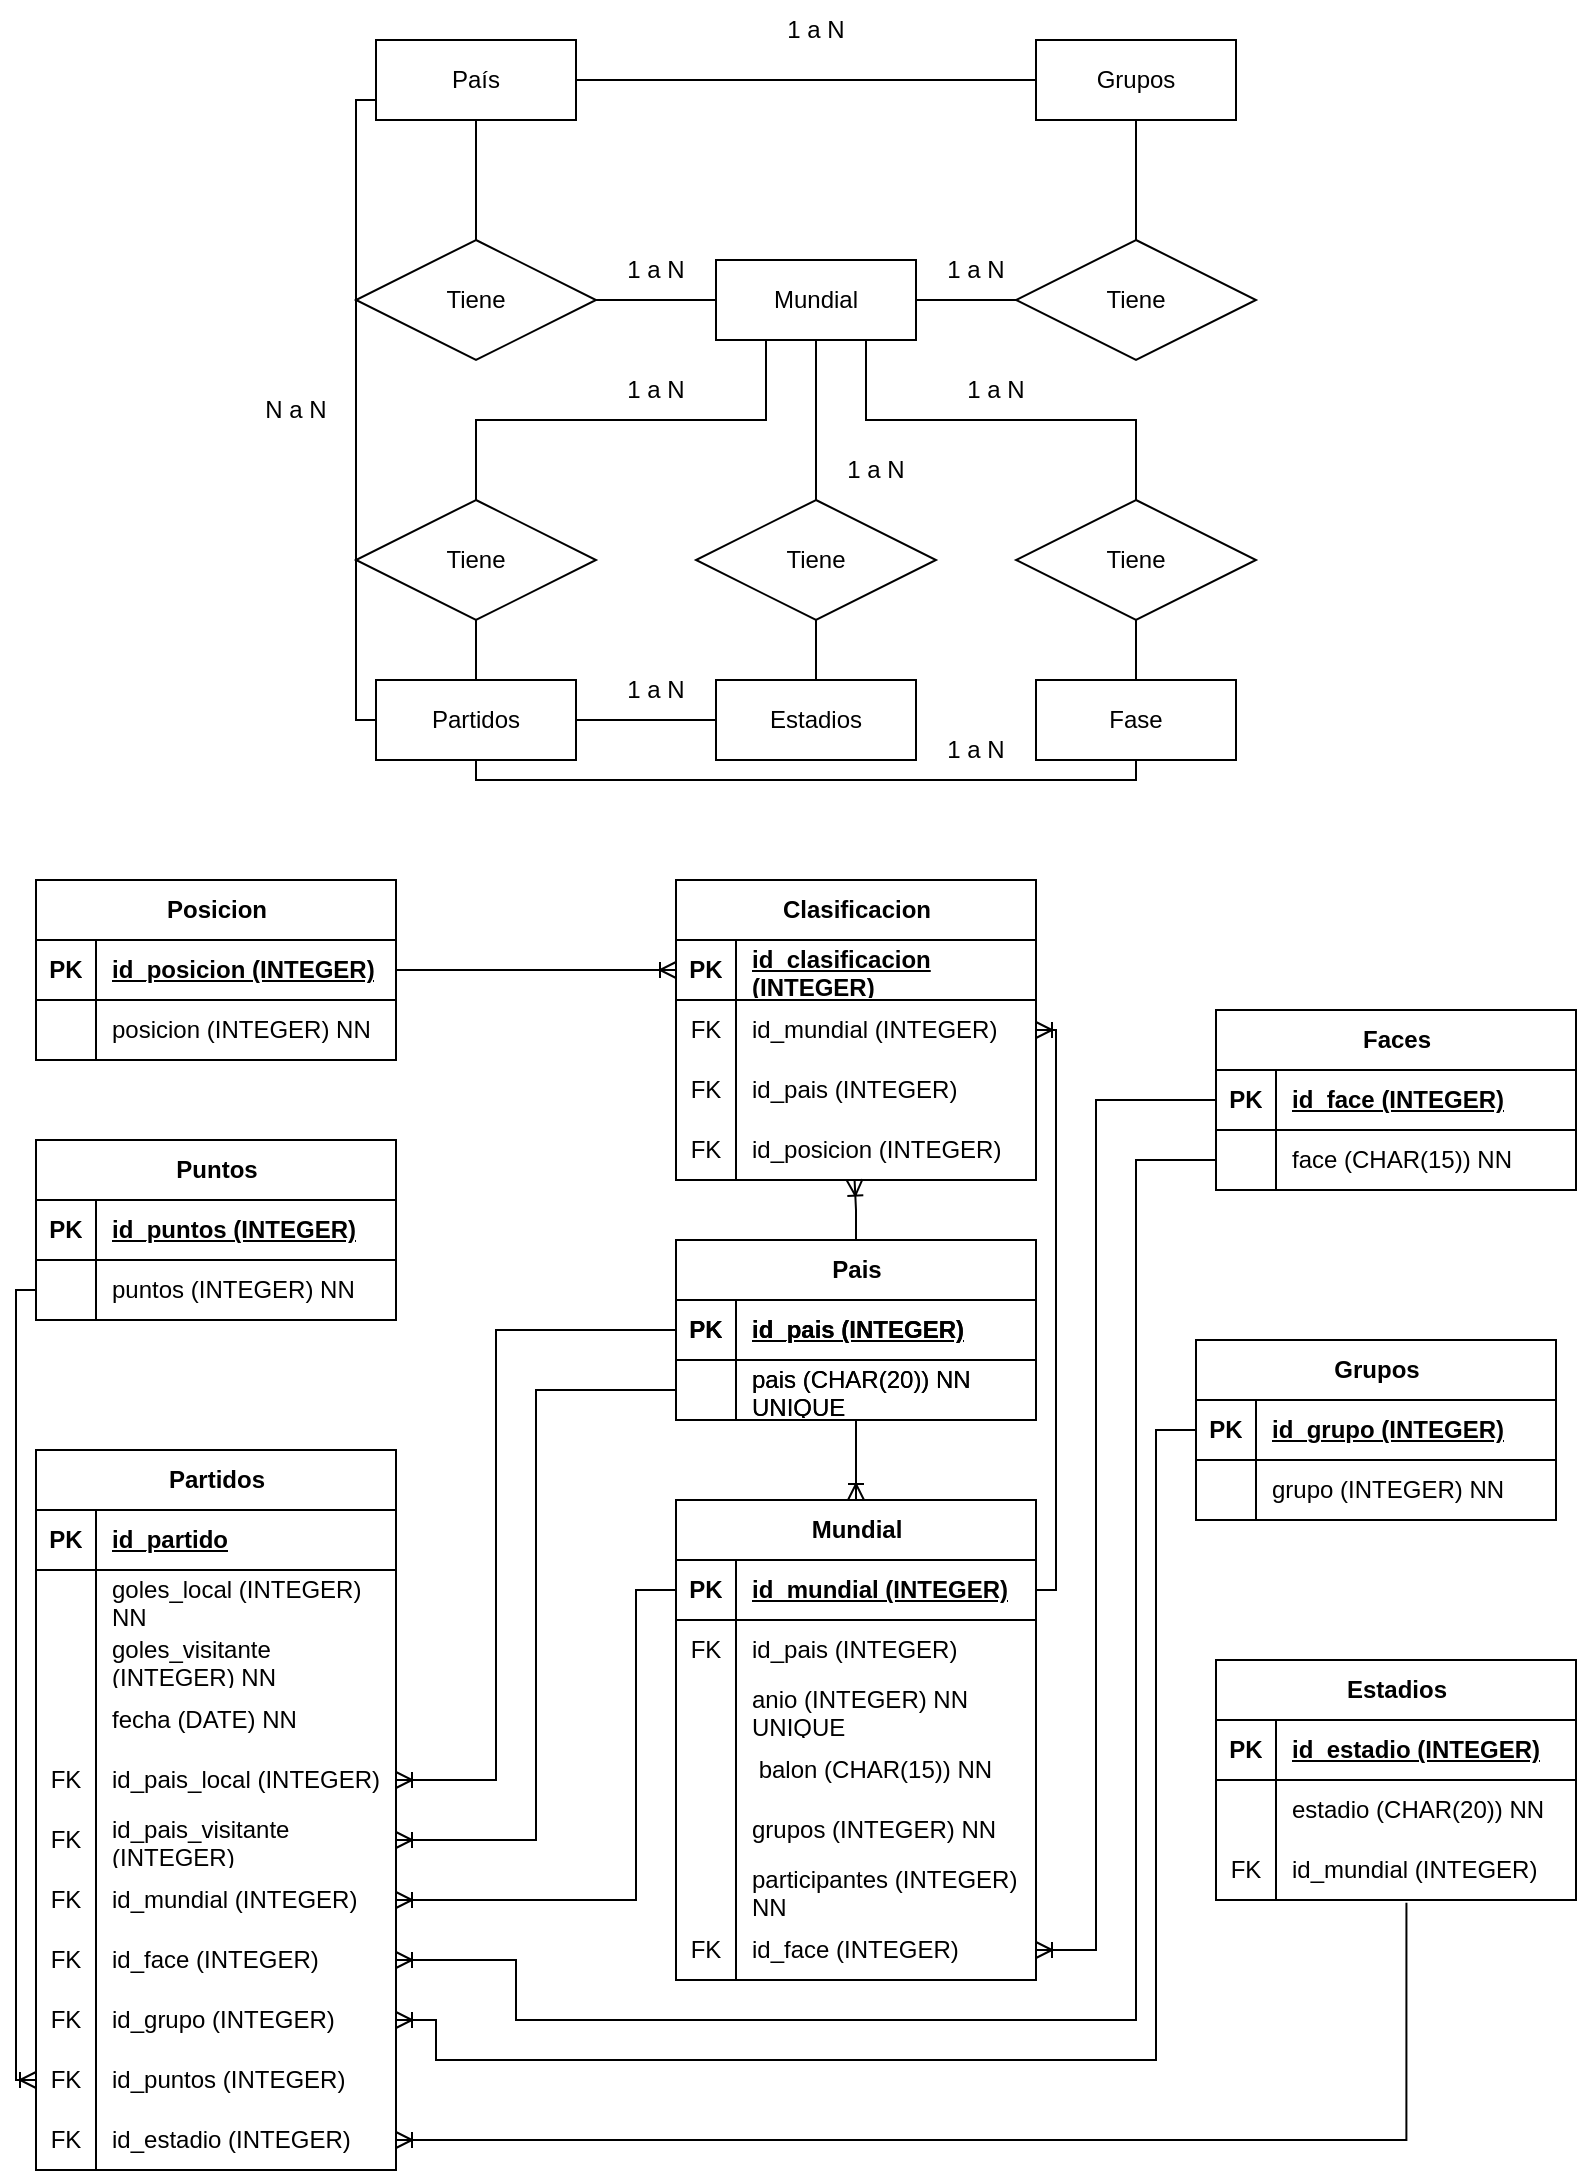 <mxfile version="22.1.16" type="github">
  <diagram id="R2lEEEUBdFMjLlhIrx00" name="Page-1">
    <mxGraphModel dx="1502" dy="611" grid="1" gridSize="10" guides="1" tooltips="1" connect="1" arrows="1" fold="1" page="1" pageScale="1" pageWidth="850" pageHeight="1100" math="0" shadow="0" extFonts="Permanent Marker^https://fonts.googleapis.com/css?family=Permanent+Marker">
      <root>
        <mxCell id="0" />
        <mxCell id="1" parent="0" />
        <mxCell id="vA73SESgVyJL-nqcK1Hl-38" value="Mundial" style="whiteSpace=wrap;html=1;align=center;" vertex="1" parent="1">
          <mxGeometry x="400" y="130" width="100" height="40" as="geometry" />
        </mxCell>
        <mxCell id="vA73SESgVyJL-nqcK1Hl-39" value="País" style="whiteSpace=wrap;html=1;align=center;" vertex="1" parent="1">
          <mxGeometry x="230" y="20" width="100" height="40" as="geometry" />
        </mxCell>
        <mxCell id="vA73SESgVyJL-nqcK1Hl-41" value="Partidos" style="whiteSpace=wrap;html=1;align=center;" vertex="1" parent="1">
          <mxGeometry x="230" y="340" width="100" height="40" as="geometry" />
        </mxCell>
        <mxCell id="vA73SESgVyJL-nqcK1Hl-42" value="Grupos" style="whiteSpace=wrap;html=1;align=center;" vertex="1" parent="1">
          <mxGeometry x="560" y="20" width="100" height="40" as="geometry" />
        </mxCell>
        <mxCell id="vA73SESgVyJL-nqcK1Hl-43" value="Tiene" style="shape=rhombus;perimeter=rhombusPerimeter;whiteSpace=wrap;html=1;align=center;" vertex="1" parent="1">
          <mxGeometry x="220" y="120" width="120" height="60" as="geometry" />
        </mxCell>
        <mxCell id="vA73SESgVyJL-nqcK1Hl-44" value="Tiene" style="shape=rhombus;perimeter=rhombusPerimeter;whiteSpace=wrap;html=1;align=center;" vertex="1" parent="1">
          <mxGeometry x="220" y="250" width="120" height="60" as="geometry" />
        </mxCell>
        <mxCell id="vA73SESgVyJL-nqcK1Hl-45" value="Tiene" style="shape=rhombus;perimeter=rhombusPerimeter;whiteSpace=wrap;html=1;align=center;" vertex="1" parent="1">
          <mxGeometry x="550" y="120" width="120" height="60" as="geometry" />
        </mxCell>
        <mxCell id="vA73SESgVyJL-nqcK1Hl-47" value="" style="endArrow=none;html=1;rounded=0;exitX=0.5;exitY=1;exitDx=0;exitDy=0;entryX=0.5;entryY=0;entryDx=0;entryDy=0;" edge="1" parent="1" source="vA73SESgVyJL-nqcK1Hl-39" target="vA73SESgVyJL-nqcK1Hl-43">
          <mxGeometry relative="1" as="geometry">
            <mxPoint x="350" y="60" as="sourcePoint" />
            <mxPoint x="510" y="60" as="targetPoint" />
          </mxGeometry>
        </mxCell>
        <mxCell id="vA73SESgVyJL-nqcK1Hl-50" value="" style="endArrow=none;html=1;rounded=0;exitX=0.5;exitY=1;exitDx=0;exitDy=0;entryX=0.5;entryY=0;entryDx=0;entryDy=0;" edge="1" parent="1" source="vA73SESgVyJL-nqcK1Hl-44" target="vA73SESgVyJL-nqcK1Hl-41">
          <mxGeometry relative="1" as="geometry">
            <mxPoint x="380" y="330" as="sourcePoint" />
            <mxPoint x="540" y="330" as="targetPoint" />
          </mxGeometry>
        </mxCell>
        <mxCell id="vA73SESgVyJL-nqcK1Hl-52" value="" style="endArrow=none;html=1;rounded=0;entryX=0.5;entryY=1;entryDx=0;entryDy=0;exitX=0.5;exitY=0;exitDx=0;exitDy=0;" edge="1" parent="1" source="vA73SESgVyJL-nqcK1Hl-45" target="vA73SESgVyJL-nqcK1Hl-42">
          <mxGeometry relative="1" as="geometry">
            <mxPoint x="420" y="80" as="sourcePoint" />
            <mxPoint x="580" y="80" as="targetPoint" />
          </mxGeometry>
        </mxCell>
        <mxCell id="vA73SESgVyJL-nqcK1Hl-65" value="" style="endArrow=none;html=1;rounded=0;entryX=0;entryY=0.5;entryDx=0;entryDy=0;exitX=1;exitY=0.5;exitDx=0;exitDy=0;edgeStyle=orthogonalEdgeStyle;" edge="1" parent="1" source="vA73SESgVyJL-nqcK1Hl-38" target="vA73SESgVyJL-nqcK1Hl-45">
          <mxGeometry relative="1" as="geometry">
            <mxPoint x="340" y="260" as="sourcePoint" />
            <mxPoint x="500" y="260" as="targetPoint" />
          </mxGeometry>
        </mxCell>
        <mxCell id="vA73SESgVyJL-nqcK1Hl-71" value="1 a N" style="text;html=1;strokeColor=none;fillColor=none;align=center;verticalAlign=middle;whiteSpace=wrap;rounded=0;" vertex="1" parent="1">
          <mxGeometry x="340" y="180" width="60" height="30" as="geometry" />
        </mxCell>
        <mxCell id="vA73SESgVyJL-nqcK1Hl-74" value="1 a N" style="text;html=1;strokeColor=none;fillColor=none;align=center;verticalAlign=middle;whiteSpace=wrap;rounded=0;" vertex="1" parent="1">
          <mxGeometry x="500" y="120" width="60" height="30" as="geometry" />
        </mxCell>
        <mxCell id="vA73SESgVyJL-nqcK1Hl-75" value="" style="endArrow=none;html=1;rounded=0;entryX=0;entryY=0.75;entryDx=0;entryDy=0;exitX=0;exitY=0.5;exitDx=0;exitDy=0;edgeStyle=orthogonalEdgeStyle;" edge="1" parent="1" source="vA73SESgVyJL-nqcK1Hl-41" target="vA73SESgVyJL-nqcK1Hl-39">
          <mxGeometry relative="1" as="geometry">
            <mxPoint x="560" y="520" as="sourcePoint" />
            <mxPoint x="560" y="200" as="targetPoint" />
          </mxGeometry>
        </mxCell>
        <mxCell id="vA73SESgVyJL-nqcK1Hl-76" value="" style="endArrow=none;html=1;rounded=0;entryX=0.5;entryY=0;entryDx=0;entryDy=0;exitX=0.25;exitY=1;exitDx=0;exitDy=0;edgeStyle=orthogonalEdgeStyle;" edge="1" parent="1" source="vA73SESgVyJL-nqcK1Hl-38" target="vA73SESgVyJL-nqcK1Hl-44">
          <mxGeometry relative="1" as="geometry">
            <mxPoint x="340" y="290" as="sourcePoint" />
            <mxPoint x="500" y="290" as="targetPoint" />
          </mxGeometry>
        </mxCell>
        <mxCell id="vA73SESgVyJL-nqcK1Hl-77" value="N a N" style="text;html=1;strokeColor=none;fillColor=none;align=center;verticalAlign=middle;whiteSpace=wrap;rounded=0;" vertex="1" parent="1">
          <mxGeometry x="160" y="190" width="60" height="30" as="geometry" />
        </mxCell>
        <mxCell id="vA73SESgVyJL-nqcK1Hl-79" value="" style="endArrow=none;html=1;rounded=0;exitX=1;exitY=0.5;exitDx=0;exitDy=0;entryX=0;entryY=0.5;entryDx=0;entryDy=0;edgeStyle=orthogonalEdgeStyle;" edge="1" parent="1" source="vA73SESgVyJL-nqcK1Hl-43" target="vA73SESgVyJL-nqcK1Hl-38">
          <mxGeometry relative="1" as="geometry">
            <mxPoint x="340" y="150" as="sourcePoint" />
            <mxPoint x="400" y="150" as="targetPoint" />
          </mxGeometry>
        </mxCell>
        <mxCell id="vA73SESgVyJL-nqcK1Hl-72" value="1 a N" style="text;html=1;strokeColor=none;fillColor=none;align=center;verticalAlign=middle;whiteSpace=wrap;rounded=0;" vertex="1" parent="1">
          <mxGeometry x="340" y="120" width="60" height="30" as="geometry" />
        </mxCell>
        <mxCell id="vA73SESgVyJL-nqcK1Hl-80" value="Estadios" style="whiteSpace=wrap;html=1;align=center;" vertex="1" parent="1">
          <mxGeometry x="400" y="340" width="100" height="40" as="geometry" />
        </mxCell>
        <mxCell id="vA73SESgVyJL-nqcK1Hl-81" value="Tiene" style="shape=rhombus;perimeter=rhombusPerimeter;whiteSpace=wrap;html=1;align=center;" vertex="1" parent="1">
          <mxGeometry x="390" y="250" width="120" height="60" as="geometry" />
        </mxCell>
        <mxCell id="vA73SESgVyJL-nqcK1Hl-82" value="" style="endArrow=none;html=1;rounded=0;exitX=0.5;exitY=1;exitDx=0;exitDy=0;entryX=0.5;entryY=0;entryDx=0;entryDy=0;" edge="1" parent="1" source="vA73SESgVyJL-nqcK1Hl-81" target="vA73SESgVyJL-nqcK1Hl-80">
          <mxGeometry relative="1" as="geometry">
            <mxPoint x="550" y="330" as="sourcePoint" />
            <mxPoint x="710" y="330" as="targetPoint" />
          </mxGeometry>
        </mxCell>
        <mxCell id="vA73SESgVyJL-nqcK1Hl-83" value="Fase" style="whiteSpace=wrap;html=1;align=center;" vertex="1" parent="1">
          <mxGeometry x="560" y="340" width="100" height="40" as="geometry" />
        </mxCell>
        <mxCell id="vA73SESgVyJL-nqcK1Hl-84" value="Tiene" style="shape=rhombus;perimeter=rhombusPerimeter;whiteSpace=wrap;html=1;align=center;" vertex="1" parent="1">
          <mxGeometry x="550" y="250" width="120" height="60" as="geometry" />
        </mxCell>
        <mxCell id="vA73SESgVyJL-nqcK1Hl-85" value="" style="endArrow=none;html=1;rounded=0;exitX=0.5;exitY=1;exitDx=0;exitDy=0;entryX=0.5;entryY=0;entryDx=0;entryDy=0;" edge="1" parent="1" source="vA73SESgVyJL-nqcK1Hl-84" target="vA73SESgVyJL-nqcK1Hl-83">
          <mxGeometry relative="1" as="geometry">
            <mxPoint x="710" y="330" as="sourcePoint" />
            <mxPoint x="870" y="330" as="targetPoint" />
          </mxGeometry>
        </mxCell>
        <mxCell id="vA73SESgVyJL-nqcK1Hl-86" value="" style="endArrow=none;html=1;rounded=0;exitX=1;exitY=0.5;exitDx=0;exitDy=0;entryX=0;entryY=0.5;entryDx=0;entryDy=0;" edge="1" parent="1" source="vA73SESgVyJL-nqcK1Hl-39" target="vA73SESgVyJL-nqcK1Hl-42">
          <mxGeometry relative="1" as="geometry">
            <mxPoint x="370" y="290" as="sourcePoint" />
            <mxPoint x="530" y="290" as="targetPoint" />
          </mxGeometry>
        </mxCell>
        <mxCell id="vA73SESgVyJL-nqcK1Hl-87" value="" style="endArrow=none;html=1;rounded=0;entryX=0.5;entryY=1;entryDx=0;entryDy=0;exitX=0.5;exitY=0;exitDx=0;exitDy=0;" edge="1" parent="1" source="vA73SESgVyJL-nqcK1Hl-81" target="vA73SESgVyJL-nqcK1Hl-38">
          <mxGeometry relative="1" as="geometry">
            <mxPoint x="370" y="140" as="sourcePoint" />
            <mxPoint x="530" y="140" as="targetPoint" />
          </mxGeometry>
        </mxCell>
        <mxCell id="vA73SESgVyJL-nqcK1Hl-88" value="" style="endArrow=none;html=1;rounded=0;entryX=0.5;entryY=0;entryDx=0;entryDy=0;exitX=0.75;exitY=1;exitDx=0;exitDy=0;edgeStyle=orthogonalEdgeStyle;" edge="1" parent="1" source="vA73SESgVyJL-nqcK1Hl-38" target="vA73SESgVyJL-nqcK1Hl-84">
          <mxGeometry relative="1" as="geometry">
            <mxPoint x="370" y="140" as="sourcePoint" />
            <mxPoint x="530" y="140" as="targetPoint" />
          </mxGeometry>
        </mxCell>
        <mxCell id="vA73SESgVyJL-nqcK1Hl-89" value="1 a N" style="text;html=1;strokeColor=none;fillColor=none;align=center;verticalAlign=middle;whiteSpace=wrap;rounded=0;" vertex="1" parent="1">
          <mxGeometry x="420" width="60" height="30" as="geometry" />
        </mxCell>
        <mxCell id="vA73SESgVyJL-nqcK1Hl-90" value="1 a N" style="text;html=1;strokeColor=none;fillColor=none;align=center;verticalAlign=middle;whiteSpace=wrap;rounded=0;" vertex="1" parent="1">
          <mxGeometry x="510" y="180" width="60" height="30" as="geometry" />
        </mxCell>
        <mxCell id="vA73SESgVyJL-nqcK1Hl-91" value="1 a N" style="text;html=1;strokeColor=none;fillColor=none;align=center;verticalAlign=middle;whiteSpace=wrap;rounded=0;" vertex="1" parent="1">
          <mxGeometry x="450" y="220" width="60" height="30" as="geometry" />
        </mxCell>
        <mxCell id="vA73SESgVyJL-nqcK1Hl-92" value="" style="endArrow=none;html=1;rounded=0;exitX=1;exitY=0.5;exitDx=0;exitDy=0;entryX=0;entryY=0.5;entryDx=0;entryDy=0;" edge="1" parent="1" source="vA73SESgVyJL-nqcK1Hl-41" target="vA73SESgVyJL-nqcK1Hl-80">
          <mxGeometry relative="1" as="geometry">
            <mxPoint x="370" y="140" as="sourcePoint" />
            <mxPoint x="530" y="140" as="targetPoint" />
          </mxGeometry>
        </mxCell>
        <mxCell id="vA73SESgVyJL-nqcK1Hl-93" value="1 a N" style="text;html=1;strokeColor=none;fillColor=none;align=center;verticalAlign=middle;whiteSpace=wrap;rounded=0;" vertex="1" parent="1">
          <mxGeometry x="340" y="330" width="60" height="30" as="geometry" />
        </mxCell>
        <mxCell id="vA73SESgVyJL-nqcK1Hl-95" value="" style="endArrow=none;html=1;rounded=0;entryX=0.5;entryY=1;entryDx=0;entryDy=0;exitX=0.5;exitY=1;exitDx=0;exitDy=0;edgeStyle=orthogonalEdgeStyle;" edge="1" parent="1" source="vA73SESgVyJL-nqcK1Hl-41" target="vA73SESgVyJL-nqcK1Hl-83">
          <mxGeometry relative="1" as="geometry">
            <mxPoint x="370" y="340" as="sourcePoint" />
            <mxPoint x="530" y="340" as="targetPoint" />
          </mxGeometry>
        </mxCell>
        <mxCell id="vA73SESgVyJL-nqcK1Hl-96" value="1 a N" style="text;html=1;strokeColor=none;fillColor=none;align=center;verticalAlign=middle;whiteSpace=wrap;rounded=0;" vertex="1" parent="1">
          <mxGeometry x="500" y="360" width="60" height="30" as="geometry" />
        </mxCell>
        <mxCell id="vA73SESgVyJL-nqcK1Hl-126" value="Posicion" style="shape=table;startSize=30;container=1;collapsible=1;childLayout=tableLayout;fixedRows=1;rowLines=0;fontStyle=1;align=center;resizeLast=1;html=1;" vertex="1" parent="1">
          <mxGeometry x="60" y="440" width="180" height="90" as="geometry" />
        </mxCell>
        <mxCell id="vA73SESgVyJL-nqcK1Hl-127" value="" style="shape=tableRow;horizontal=0;startSize=0;swimlaneHead=0;swimlaneBody=0;fillColor=none;collapsible=0;dropTarget=0;points=[[0,0.5],[1,0.5]];portConstraint=eastwest;top=0;left=0;right=0;bottom=1;" vertex="1" parent="vA73SESgVyJL-nqcK1Hl-126">
          <mxGeometry y="30" width="180" height="30" as="geometry" />
        </mxCell>
        <mxCell id="vA73SESgVyJL-nqcK1Hl-128" value="PK" style="shape=partialRectangle;connectable=0;fillColor=none;top=0;left=0;bottom=0;right=0;fontStyle=1;overflow=hidden;whiteSpace=wrap;html=1;" vertex="1" parent="vA73SESgVyJL-nqcK1Hl-127">
          <mxGeometry width="30" height="30" as="geometry">
            <mxRectangle width="30" height="30" as="alternateBounds" />
          </mxGeometry>
        </mxCell>
        <mxCell id="vA73SESgVyJL-nqcK1Hl-129" value="id_posicion (INTEGER)" style="shape=partialRectangle;connectable=0;fillColor=none;top=0;left=0;bottom=0;right=0;align=left;spacingLeft=6;fontStyle=5;overflow=hidden;whiteSpace=wrap;html=1;" vertex="1" parent="vA73SESgVyJL-nqcK1Hl-127">
          <mxGeometry x="30" width="150" height="30" as="geometry">
            <mxRectangle width="150" height="30" as="alternateBounds" />
          </mxGeometry>
        </mxCell>
        <mxCell id="vA73SESgVyJL-nqcK1Hl-130" value="" style="shape=tableRow;horizontal=0;startSize=0;swimlaneHead=0;swimlaneBody=0;fillColor=none;collapsible=0;dropTarget=0;points=[[0,0.5],[1,0.5]];portConstraint=eastwest;top=0;left=0;right=0;bottom=0;" vertex="1" parent="vA73SESgVyJL-nqcK1Hl-126">
          <mxGeometry y="60" width="180" height="30" as="geometry" />
        </mxCell>
        <mxCell id="vA73SESgVyJL-nqcK1Hl-131" value="" style="shape=partialRectangle;connectable=0;fillColor=none;top=0;left=0;bottom=0;right=0;editable=1;overflow=hidden;whiteSpace=wrap;html=1;" vertex="1" parent="vA73SESgVyJL-nqcK1Hl-130">
          <mxGeometry width="30" height="30" as="geometry">
            <mxRectangle width="30" height="30" as="alternateBounds" />
          </mxGeometry>
        </mxCell>
        <mxCell id="vA73SESgVyJL-nqcK1Hl-132" value="posicion (INTEGER) NN" style="shape=partialRectangle;connectable=0;fillColor=none;top=0;left=0;bottom=0;right=0;align=left;spacingLeft=6;overflow=hidden;whiteSpace=wrap;html=1;" vertex="1" parent="vA73SESgVyJL-nqcK1Hl-130">
          <mxGeometry x="30" width="150" height="30" as="geometry">
            <mxRectangle width="150" height="30" as="alternateBounds" />
          </mxGeometry>
        </mxCell>
        <mxCell id="vA73SESgVyJL-nqcK1Hl-139" value="Pais" style="shape=table;startSize=30;container=1;collapsible=1;childLayout=tableLayout;fixedRows=1;rowLines=0;fontStyle=1;align=center;resizeLast=1;html=1;" vertex="1" parent="1">
          <mxGeometry x="380" y="620" width="180" height="90" as="geometry" />
        </mxCell>
        <mxCell id="vA73SESgVyJL-nqcK1Hl-140" value="" style="shape=tableRow;horizontal=0;startSize=0;swimlaneHead=0;swimlaneBody=0;fillColor=none;collapsible=0;dropTarget=0;points=[[0,0.5],[1,0.5]];portConstraint=eastwest;top=0;left=0;right=0;bottom=1;" vertex="1" parent="vA73SESgVyJL-nqcK1Hl-139">
          <mxGeometry y="30" width="180" height="30" as="geometry" />
        </mxCell>
        <mxCell id="vA73SESgVyJL-nqcK1Hl-141" value="PK" style="shape=partialRectangle;connectable=0;fillColor=none;top=0;left=0;bottom=0;right=0;fontStyle=1;overflow=hidden;whiteSpace=wrap;html=1;" vertex="1" parent="vA73SESgVyJL-nqcK1Hl-140">
          <mxGeometry width="30" height="30" as="geometry">
            <mxRectangle width="30" height="30" as="alternateBounds" />
          </mxGeometry>
        </mxCell>
        <mxCell id="vA73SESgVyJL-nqcK1Hl-142" value="id_pais (INTEGER)" style="shape=partialRectangle;connectable=0;fillColor=none;top=0;left=0;bottom=0;right=0;align=left;spacingLeft=6;fontStyle=5;overflow=hidden;whiteSpace=wrap;html=1;" vertex="1" parent="vA73SESgVyJL-nqcK1Hl-140">
          <mxGeometry x="30" width="150" height="30" as="geometry">
            <mxRectangle width="150" height="30" as="alternateBounds" />
          </mxGeometry>
        </mxCell>
        <mxCell id="vA73SESgVyJL-nqcK1Hl-143" value="" style="shape=tableRow;horizontal=0;startSize=0;swimlaneHead=0;swimlaneBody=0;fillColor=none;collapsible=0;dropTarget=0;points=[[0,0.5],[1,0.5]];portConstraint=eastwest;top=0;left=0;right=0;bottom=0;" vertex="1" parent="vA73SESgVyJL-nqcK1Hl-139">
          <mxGeometry y="60" width="180" height="30" as="geometry" />
        </mxCell>
        <mxCell id="vA73SESgVyJL-nqcK1Hl-144" value="" style="shape=partialRectangle;connectable=0;fillColor=none;top=0;left=0;bottom=0;right=0;editable=1;overflow=hidden;whiteSpace=wrap;html=1;" vertex="1" parent="vA73SESgVyJL-nqcK1Hl-143">
          <mxGeometry width="30" height="30" as="geometry">
            <mxRectangle width="30" height="30" as="alternateBounds" />
          </mxGeometry>
        </mxCell>
        <mxCell id="vA73SESgVyJL-nqcK1Hl-145" value="pais (CHAR(20)) NN UNIQUE" style="shape=partialRectangle;connectable=0;fillColor=none;top=0;left=0;bottom=0;right=0;align=left;spacingLeft=6;overflow=hidden;whiteSpace=wrap;html=1;" vertex="1" parent="vA73SESgVyJL-nqcK1Hl-143">
          <mxGeometry x="30" width="150" height="30" as="geometry">
            <mxRectangle width="150" height="30" as="alternateBounds" />
          </mxGeometry>
        </mxCell>
        <mxCell id="vA73SESgVyJL-nqcK1Hl-146" value="Puntos" style="shape=table;startSize=30;container=1;collapsible=1;childLayout=tableLayout;fixedRows=1;rowLines=0;fontStyle=1;align=center;resizeLast=1;html=1;" vertex="1" parent="1">
          <mxGeometry x="60" y="570" width="180" height="90" as="geometry" />
        </mxCell>
        <mxCell id="vA73SESgVyJL-nqcK1Hl-147" value="" style="shape=tableRow;horizontal=0;startSize=0;swimlaneHead=0;swimlaneBody=0;fillColor=none;collapsible=0;dropTarget=0;points=[[0,0.5],[1,0.5]];portConstraint=eastwest;top=0;left=0;right=0;bottom=1;" vertex="1" parent="vA73SESgVyJL-nqcK1Hl-146">
          <mxGeometry y="30" width="180" height="30" as="geometry" />
        </mxCell>
        <mxCell id="vA73SESgVyJL-nqcK1Hl-148" value="PK" style="shape=partialRectangle;connectable=0;fillColor=none;top=0;left=0;bottom=0;right=0;fontStyle=1;overflow=hidden;whiteSpace=wrap;html=1;" vertex="1" parent="vA73SESgVyJL-nqcK1Hl-147">
          <mxGeometry width="30" height="30" as="geometry">
            <mxRectangle width="30" height="30" as="alternateBounds" />
          </mxGeometry>
        </mxCell>
        <mxCell id="vA73SESgVyJL-nqcK1Hl-149" value="id_puntos (INTEGER)" style="shape=partialRectangle;connectable=0;fillColor=none;top=0;left=0;bottom=0;right=0;align=left;spacingLeft=6;fontStyle=5;overflow=hidden;whiteSpace=wrap;html=1;" vertex="1" parent="vA73SESgVyJL-nqcK1Hl-147">
          <mxGeometry x="30" width="150" height="30" as="geometry">
            <mxRectangle width="150" height="30" as="alternateBounds" />
          </mxGeometry>
        </mxCell>
        <mxCell id="vA73SESgVyJL-nqcK1Hl-150" value="" style="shape=tableRow;horizontal=0;startSize=0;swimlaneHead=0;swimlaneBody=0;fillColor=none;collapsible=0;dropTarget=0;points=[[0,0.5],[1,0.5]];portConstraint=eastwest;top=0;left=0;right=0;bottom=0;" vertex="1" parent="vA73SESgVyJL-nqcK1Hl-146">
          <mxGeometry y="60" width="180" height="30" as="geometry" />
        </mxCell>
        <mxCell id="vA73SESgVyJL-nqcK1Hl-151" value="" style="shape=partialRectangle;connectable=0;fillColor=none;top=0;left=0;bottom=0;right=0;editable=1;overflow=hidden;whiteSpace=wrap;html=1;" vertex="1" parent="vA73SESgVyJL-nqcK1Hl-150">
          <mxGeometry width="30" height="30" as="geometry">
            <mxRectangle width="30" height="30" as="alternateBounds" />
          </mxGeometry>
        </mxCell>
        <mxCell id="vA73SESgVyJL-nqcK1Hl-152" value="puntos (INTEGER) NN" style="shape=partialRectangle;connectable=0;fillColor=none;top=0;left=0;bottom=0;right=0;align=left;spacingLeft=6;overflow=hidden;whiteSpace=wrap;html=1;" vertex="1" parent="vA73SESgVyJL-nqcK1Hl-150">
          <mxGeometry x="30" width="150" height="30" as="geometry">
            <mxRectangle width="150" height="30" as="alternateBounds" />
          </mxGeometry>
        </mxCell>
        <mxCell id="vA73SESgVyJL-nqcK1Hl-153" value="Clasificacion" style="shape=table;startSize=30;container=1;collapsible=1;childLayout=tableLayout;fixedRows=1;rowLines=0;fontStyle=1;align=center;resizeLast=1;html=1;" vertex="1" parent="1">
          <mxGeometry x="380" y="440" width="180" height="150" as="geometry" />
        </mxCell>
        <mxCell id="vA73SESgVyJL-nqcK1Hl-154" value="" style="shape=tableRow;horizontal=0;startSize=0;swimlaneHead=0;swimlaneBody=0;fillColor=none;collapsible=0;dropTarget=0;points=[[0,0.5],[1,0.5]];portConstraint=eastwest;top=0;left=0;right=0;bottom=1;" vertex="1" parent="vA73SESgVyJL-nqcK1Hl-153">
          <mxGeometry y="30" width="180" height="30" as="geometry" />
        </mxCell>
        <mxCell id="vA73SESgVyJL-nqcK1Hl-155" value="PK" style="shape=partialRectangle;connectable=0;fillColor=none;top=0;left=0;bottom=0;right=0;fontStyle=1;overflow=hidden;whiteSpace=wrap;html=1;" vertex="1" parent="vA73SESgVyJL-nqcK1Hl-154">
          <mxGeometry width="30" height="30" as="geometry">
            <mxRectangle width="30" height="30" as="alternateBounds" />
          </mxGeometry>
        </mxCell>
        <mxCell id="vA73SESgVyJL-nqcK1Hl-156" value="id_clasificacion (INTEGER)" style="shape=partialRectangle;connectable=0;fillColor=none;top=0;left=0;bottom=0;right=0;align=left;spacingLeft=6;fontStyle=5;overflow=hidden;whiteSpace=wrap;html=1;" vertex="1" parent="vA73SESgVyJL-nqcK1Hl-154">
          <mxGeometry x="30" width="150" height="30" as="geometry">
            <mxRectangle width="150" height="30" as="alternateBounds" />
          </mxGeometry>
        </mxCell>
        <mxCell id="vA73SESgVyJL-nqcK1Hl-157" value="" style="shape=tableRow;horizontal=0;startSize=0;swimlaneHead=0;swimlaneBody=0;fillColor=none;collapsible=0;dropTarget=0;points=[[0,0.5],[1,0.5]];portConstraint=eastwest;top=0;left=0;right=0;bottom=0;" vertex="1" parent="vA73SESgVyJL-nqcK1Hl-153">
          <mxGeometry y="60" width="180" height="30" as="geometry" />
        </mxCell>
        <mxCell id="vA73SESgVyJL-nqcK1Hl-158" value="FK" style="shape=partialRectangle;connectable=0;fillColor=none;top=0;left=0;bottom=0;right=0;editable=1;overflow=hidden;whiteSpace=wrap;html=1;" vertex="1" parent="vA73SESgVyJL-nqcK1Hl-157">
          <mxGeometry width="30" height="30" as="geometry">
            <mxRectangle width="30" height="30" as="alternateBounds" />
          </mxGeometry>
        </mxCell>
        <mxCell id="vA73SESgVyJL-nqcK1Hl-159" value="id_mundial (INTEGER)" style="shape=partialRectangle;connectable=0;fillColor=none;top=0;left=0;bottom=0;right=0;align=left;spacingLeft=6;overflow=hidden;whiteSpace=wrap;html=1;" vertex="1" parent="vA73SESgVyJL-nqcK1Hl-157">
          <mxGeometry x="30" width="150" height="30" as="geometry">
            <mxRectangle width="150" height="30" as="alternateBounds" />
          </mxGeometry>
        </mxCell>
        <mxCell id="vA73SESgVyJL-nqcK1Hl-160" value="" style="shape=tableRow;horizontal=0;startSize=0;swimlaneHead=0;swimlaneBody=0;fillColor=none;collapsible=0;dropTarget=0;points=[[0,0.5],[1,0.5]];portConstraint=eastwest;top=0;left=0;right=0;bottom=0;" vertex="1" parent="vA73SESgVyJL-nqcK1Hl-153">
          <mxGeometry y="90" width="180" height="30" as="geometry" />
        </mxCell>
        <mxCell id="vA73SESgVyJL-nqcK1Hl-161" value="FK" style="shape=partialRectangle;connectable=0;fillColor=none;top=0;left=0;bottom=0;right=0;editable=1;overflow=hidden;whiteSpace=wrap;html=1;" vertex="1" parent="vA73SESgVyJL-nqcK1Hl-160">
          <mxGeometry width="30" height="30" as="geometry">
            <mxRectangle width="30" height="30" as="alternateBounds" />
          </mxGeometry>
        </mxCell>
        <mxCell id="vA73SESgVyJL-nqcK1Hl-162" value="id_pais (INTEGER)" style="shape=partialRectangle;connectable=0;fillColor=none;top=0;left=0;bottom=0;right=0;align=left;spacingLeft=6;overflow=hidden;whiteSpace=wrap;html=1;" vertex="1" parent="vA73SESgVyJL-nqcK1Hl-160">
          <mxGeometry x="30" width="150" height="30" as="geometry">
            <mxRectangle width="150" height="30" as="alternateBounds" />
          </mxGeometry>
        </mxCell>
        <mxCell id="vA73SESgVyJL-nqcK1Hl-163" value="" style="shape=tableRow;horizontal=0;startSize=0;swimlaneHead=0;swimlaneBody=0;fillColor=none;collapsible=0;dropTarget=0;points=[[0,0.5],[1,0.5]];portConstraint=eastwest;top=0;left=0;right=0;bottom=0;" vertex="1" parent="vA73SESgVyJL-nqcK1Hl-153">
          <mxGeometry y="120" width="180" height="30" as="geometry" />
        </mxCell>
        <mxCell id="vA73SESgVyJL-nqcK1Hl-164" value="FK" style="shape=partialRectangle;connectable=0;fillColor=none;top=0;left=0;bottom=0;right=0;editable=1;overflow=hidden;whiteSpace=wrap;html=1;" vertex="1" parent="vA73SESgVyJL-nqcK1Hl-163">
          <mxGeometry width="30" height="30" as="geometry">
            <mxRectangle width="30" height="30" as="alternateBounds" />
          </mxGeometry>
        </mxCell>
        <mxCell id="vA73SESgVyJL-nqcK1Hl-165" value="id_posicion (INTEGER)" style="shape=partialRectangle;connectable=0;fillColor=none;top=0;left=0;bottom=0;right=0;align=left;spacingLeft=6;overflow=hidden;whiteSpace=wrap;html=1;" vertex="1" parent="vA73SESgVyJL-nqcK1Hl-163">
          <mxGeometry x="30" width="150" height="30" as="geometry">
            <mxRectangle width="150" height="30" as="alternateBounds" />
          </mxGeometry>
        </mxCell>
        <mxCell id="vA73SESgVyJL-nqcK1Hl-168" value="Grupos" style="shape=table;startSize=30;container=1;collapsible=1;childLayout=tableLayout;fixedRows=1;rowLines=0;fontStyle=1;align=center;resizeLast=1;html=1;" vertex="1" parent="1">
          <mxGeometry x="640" y="670" width="180" height="90" as="geometry" />
        </mxCell>
        <mxCell id="vA73SESgVyJL-nqcK1Hl-169" value="" style="shape=tableRow;horizontal=0;startSize=0;swimlaneHead=0;swimlaneBody=0;fillColor=none;collapsible=0;dropTarget=0;points=[[0,0.5],[1,0.5]];portConstraint=eastwest;top=0;left=0;right=0;bottom=1;" vertex="1" parent="vA73SESgVyJL-nqcK1Hl-168">
          <mxGeometry y="30" width="180" height="30" as="geometry" />
        </mxCell>
        <mxCell id="vA73SESgVyJL-nqcK1Hl-170" value="PK" style="shape=partialRectangle;connectable=0;fillColor=none;top=0;left=0;bottom=0;right=0;fontStyle=1;overflow=hidden;whiteSpace=wrap;html=1;" vertex="1" parent="vA73SESgVyJL-nqcK1Hl-169">
          <mxGeometry width="30" height="30" as="geometry">
            <mxRectangle width="30" height="30" as="alternateBounds" />
          </mxGeometry>
        </mxCell>
        <mxCell id="vA73SESgVyJL-nqcK1Hl-171" value="id_grupo (INTEGER)" style="shape=partialRectangle;connectable=0;fillColor=none;top=0;left=0;bottom=0;right=0;align=left;spacingLeft=6;fontStyle=5;overflow=hidden;whiteSpace=wrap;html=1;" vertex="1" parent="vA73SESgVyJL-nqcK1Hl-169">
          <mxGeometry x="30" width="150" height="30" as="geometry">
            <mxRectangle width="150" height="30" as="alternateBounds" />
          </mxGeometry>
        </mxCell>
        <mxCell id="vA73SESgVyJL-nqcK1Hl-172" value="" style="shape=tableRow;horizontal=0;startSize=0;swimlaneHead=0;swimlaneBody=0;fillColor=none;collapsible=0;dropTarget=0;points=[[0,0.5],[1,0.5]];portConstraint=eastwest;top=0;left=0;right=0;bottom=0;" vertex="1" parent="vA73SESgVyJL-nqcK1Hl-168">
          <mxGeometry y="60" width="180" height="30" as="geometry" />
        </mxCell>
        <mxCell id="vA73SESgVyJL-nqcK1Hl-173" value="" style="shape=partialRectangle;connectable=0;fillColor=none;top=0;left=0;bottom=0;right=0;editable=1;overflow=hidden;whiteSpace=wrap;html=1;" vertex="1" parent="vA73SESgVyJL-nqcK1Hl-172">
          <mxGeometry width="30" height="30" as="geometry">
            <mxRectangle width="30" height="30" as="alternateBounds" />
          </mxGeometry>
        </mxCell>
        <mxCell id="vA73SESgVyJL-nqcK1Hl-174" value="grupo (INTEGER) NN" style="shape=partialRectangle;connectable=0;fillColor=none;top=0;left=0;bottom=0;right=0;align=left;spacingLeft=6;overflow=hidden;whiteSpace=wrap;html=1;" vertex="1" parent="vA73SESgVyJL-nqcK1Hl-172">
          <mxGeometry x="30" width="150" height="30" as="geometry">
            <mxRectangle width="150" height="30" as="alternateBounds" />
          </mxGeometry>
        </mxCell>
        <mxCell id="vA73SESgVyJL-nqcK1Hl-184" value="Faces" style="shape=table;startSize=30;container=1;collapsible=1;childLayout=tableLayout;fixedRows=1;rowLines=0;fontStyle=1;align=center;resizeLast=1;html=1;" vertex="1" parent="1">
          <mxGeometry x="650" y="505" width="180" height="90" as="geometry" />
        </mxCell>
        <mxCell id="vA73SESgVyJL-nqcK1Hl-185" value="" style="shape=tableRow;horizontal=0;startSize=0;swimlaneHead=0;swimlaneBody=0;fillColor=none;collapsible=0;dropTarget=0;points=[[0,0.5],[1,0.5]];portConstraint=eastwest;top=0;left=0;right=0;bottom=1;" vertex="1" parent="vA73SESgVyJL-nqcK1Hl-184">
          <mxGeometry y="30" width="180" height="30" as="geometry" />
        </mxCell>
        <mxCell id="vA73SESgVyJL-nqcK1Hl-186" value="PK" style="shape=partialRectangle;connectable=0;fillColor=none;top=0;left=0;bottom=0;right=0;fontStyle=1;overflow=hidden;whiteSpace=wrap;html=1;" vertex="1" parent="vA73SESgVyJL-nqcK1Hl-185">
          <mxGeometry width="30" height="30" as="geometry">
            <mxRectangle width="30" height="30" as="alternateBounds" />
          </mxGeometry>
        </mxCell>
        <mxCell id="vA73SESgVyJL-nqcK1Hl-187" value="id_face (INTEGER)" style="shape=partialRectangle;connectable=0;fillColor=none;top=0;left=0;bottom=0;right=0;align=left;spacingLeft=6;fontStyle=5;overflow=hidden;whiteSpace=wrap;html=1;" vertex="1" parent="vA73SESgVyJL-nqcK1Hl-185">
          <mxGeometry x="30" width="150" height="30" as="geometry">
            <mxRectangle width="150" height="30" as="alternateBounds" />
          </mxGeometry>
        </mxCell>
        <mxCell id="vA73SESgVyJL-nqcK1Hl-188" value="" style="shape=tableRow;horizontal=0;startSize=0;swimlaneHead=0;swimlaneBody=0;fillColor=none;collapsible=0;dropTarget=0;points=[[0,0.5],[1,0.5]];portConstraint=eastwest;top=0;left=0;right=0;bottom=0;" vertex="1" parent="vA73SESgVyJL-nqcK1Hl-184">
          <mxGeometry y="60" width="180" height="30" as="geometry" />
        </mxCell>
        <mxCell id="vA73SESgVyJL-nqcK1Hl-189" value="" style="shape=partialRectangle;connectable=0;fillColor=none;top=0;left=0;bottom=0;right=0;editable=1;overflow=hidden;whiteSpace=wrap;html=1;" vertex="1" parent="vA73SESgVyJL-nqcK1Hl-188">
          <mxGeometry width="30" height="30" as="geometry">
            <mxRectangle width="30" height="30" as="alternateBounds" />
          </mxGeometry>
        </mxCell>
        <mxCell id="vA73SESgVyJL-nqcK1Hl-190" value="face (CHAR(15)) NN" style="shape=partialRectangle;connectable=0;fillColor=none;top=0;left=0;bottom=0;right=0;align=left;spacingLeft=6;overflow=hidden;whiteSpace=wrap;html=1;" vertex="1" parent="vA73SESgVyJL-nqcK1Hl-188">
          <mxGeometry x="30" width="150" height="30" as="geometry">
            <mxRectangle width="150" height="30" as="alternateBounds" />
          </mxGeometry>
        </mxCell>
        <mxCell id="vA73SESgVyJL-nqcK1Hl-191" value="Estadios" style="shape=table;startSize=30;container=1;collapsible=1;childLayout=tableLayout;fixedRows=1;rowLines=0;fontStyle=1;align=center;resizeLast=1;html=1;" vertex="1" parent="1">
          <mxGeometry x="650" y="830" width="180" height="120" as="geometry" />
        </mxCell>
        <mxCell id="vA73SESgVyJL-nqcK1Hl-192" value="" style="shape=tableRow;horizontal=0;startSize=0;swimlaneHead=0;swimlaneBody=0;fillColor=none;collapsible=0;dropTarget=0;points=[[0,0.5],[1,0.5]];portConstraint=eastwest;top=0;left=0;right=0;bottom=1;" vertex="1" parent="vA73SESgVyJL-nqcK1Hl-191">
          <mxGeometry y="30" width="180" height="30" as="geometry" />
        </mxCell>
        <mxCell id="vA73SESgVyJL-nqcK1Hl-193" value="PK" style="shape=partialRectangle;connectable=0;fillColor=none;top=0;left=0;bottom=0;right=0;fontStyle=1;overflow=hidden;whiteSpace=wrap;html=1;" vertex="1" parent="vA73SESgVyJL-nqcK1Hl-192">
          <mxGeometry width="30" height="30" as="geometry">
            <mxRectangle width="30" height="30" as="alternateBounds" />
          </mxGeometry>
        </mxCell>
        <mxCell id="vA73SESgVyJL-nqcK1Hl-194" value="id_estadio (INTEGER)" style="shape=partialRectangle;connectable=0;fillColor=none;top=0;left=0;bottom=0;right=0;align=left;spacingLeft=6;fontStyle=5;overflow=hidden;whiteSpace=wrap;html=1;" vertex="1" parent="vA73SESgVyJL-nqcK1Hl-192">
          <mxGeometry x="30" width="150" height="30" as="geometry">
            <mxRectangle width="150" height="30" as="alternateBounds" />
          </mxGeometry>
        </mxCell>
        <mxCell id="vA73SESgVyJL-nqcK1Hl-195" value="" style="shape=tableRow;horizontal=0;startSize=0;swimlaneHead=0;swimlaneBody=0;fillColor=none;collapsible=0;dropTarget=0;points=[[0,0.5],[1,0.5]];portConstraint=eastwest;top=0;left=0;right=0;bottom=0;" vertex="1" parent="vA73SESgVyJL-nqcK1Hl-191">
          <mxGeometry y="60" width="180" height="30" as="geometry" />
        </mxCell>
        <mxCell id="vA73SESgVyJL-nqcK1Hl-196" value="" style="shape=partialRectangle;connectable=0;fillColor=none;top=0;left=0;bottom=0;right=0;editable=1;overflow=hidden;whiteSpace=wrap;html=1;" vertex="1" parent="vA73SESgVyJL-nqcK1Hl-195">
          <mxGeometry width="30" height="30" as="geometry">
            <mxRectangle width="30" height="30" as="alternateBounds" />
          </mxGeometry>
        </mxCell>
        <mxCell id="vA73SESgVyJL-nqcK1Hl-197" value="estadio (CHAR(20)) NN" style="shape=partialRectangle;connectable=0;fillColor=none;top=0;left=0;bottom=0;right=0;align=left;spacingLeft=6;overflow=hidden;whiteSpace=wrap;html=1;" vertex="1" parent="vA73SESgVyJL-nqcK1Hl-195">
          <mxGeometry x="30" width="150" height="30" as="geometry">
            <mxRectangle width="150" height="30" as="alternateBounds" />
          </mxGeometry>
        </mxCell>
        <mxCell id="vA73SESgVyJL-nqcK1Hl-198" value="" style="shape=tableRow;horizontal=0;startSize=0;swimlaneHead=0;swimlaneBody=0;fillColor=none;collapsible=0;dropTarget=0;points=[[0,0.5],[1,0.5]];portConstraint=eastwest;top=0;left=0;right=0;bottom=0;" vertex="1" parent="vA73SESgVyJL-nqcK1Hl-191">
          <mxGeometry y="90" width="180" height="30" as="geometry" />
        </mxCell>
        <mxCell id="vA73SESgVyJL-nqcK1Hl-199" value="FK" style="shape=partialRectangle;connectable=0;fillColor=none;top=0;left=0;bottom=0;right=0;editable=1;overflow=hidden;whiteSpace=wrap;html=1;" vertex="1" parent="vA73SESgVyJL-nqcK1Hl-198">
          <mxGeometry width="30" height="30" as="geometry">
            <mxRectangle width="30" height="30" as="alternateBounds" />
          </mxGeometry>
        </mxCell>
        <mxCell id="vA73SESgVyJL-nqcK1Hl-200" value="id_mundial (INTEGER)" style="shape=partialRectangle;connectable=0;fillColor=none;top=0;left=0;bottom=0;right=0;align=left;spacingLeft=6;overflow=hidden;whiteSpace=wrap;html=1;" vertex="1" parent="vA73SESgVyJL-nqcK1Hl-198">
          <mxGeometry x="30" width="150" height="30" as="geometry">
            <mxRectangle width="150" height="30" as="alternateBounds" />
          </mxGeometry>
        </mxCell>
        <mxCell id="vA73SESgVyJL-nqcK1Hl-226" value="" style="shape=tableRow;horizontal=0;startSize=0;swimlaneHead=0;swimlaneBody=0;fillColor=none;collapsible=0;dropTarget=0;points=[[0,0.5],[1,0.5]];portConstraint=eastwest;top=0;left=0;right=0;bottom=0;" vertex="1" parent="1">
          <mxGeometry x="360" y="820" width="180" height="30" as="geometry" />
        </mxCell>
        <mxCell id="vA73SESgVyJL-nqcK1Hl-227" value="" style="shape=partialRectangle;connectable=0;fillColor=none;top=0;left=0;bottom=0;right=0;editable=1;overflow=hidden;whiteSpace=wrap;html=1;" vertex="1" parent="vA73SESgVyJL-nqcK1Hl-226">
          <mxGeometry width="30" height="30" as="geometry">
            <mxRectangle width="30" height="30" as="alternateBounds" />
          </mxGeometry>
        </mxCell>
        <mxCell id="vA73SESgVyJL-nqcK1Hl-229" value="" style="shape=tableRow;horizontal=0;startSize=0;swimlaneHead=0;swimlaneBody=0;fillColor=none;collapsible=0;dropTarget=0;points=[[0,0.5],[1,0.5]];portConstraint=eastwest;top=0;left=0;right=0;bottom=0;" vertex="1" parent="1">
          <mxGeometry x="360" y="820" width="180" height="30" as="geometry" />
        </mxCell>
        <mxCell id="vA73SESgVyJL-nqcK1Hl-230" value="" style="shape=partialRectangle;connectable=0;fillColor=none;top=0;left=0;bottom=0;right=0;editable=1;overflow=hidden;whiteSpace=wrap;html=1;" vertex="1" parent="vA73SESgVyJL-nqcK1Hl-229">
          <mxGeometry width="30" height="30" as="geometry">
            <mxRectangle width="30" height="30" as="alternateBounds" />
          </mxGeometry>
        </mxCell>
        <mxCell id="vA73SESgVyJL-nqcK1Hl-235" value="Mundial" style="shape=table;startSize=30;container=1;collapsible=1;childLayout=tableLayout;fixedRows=1;rowLines=0;fontStyle=1;align=center;resizeLast=1;html=1;" vertex="1" parent="1">
          <mxGeometry x="380" y="750" width="180" height="240" as="geometry" />
        </mxCell>
        <mxCell id="vA73SESgVyJL-nqcK1Hl-236" value="" style="shape=tableRow;horizontal=0;startSize=0;swimlaneHead=0;swimlaneBody=0;fillColor=none;collapsible=0;dropTarget=0;points=[[0,0.5],[1,0.5]];portConstraint=eastwest;top=0;left=0;right=0;bottom=1;" vertex="1" parent="vA73SESgVyJL-nqcK1Hl-235">
          <mxGeometry y="30" width="180" height="30" as="geometry" />
        </mxCell>
        <mxCell id="vA73SESgVyJL-nqcK1Hl-237" value="PK" style="shape=partialRectangle;connectable=0;fillColor=none;top=0;left=0;bottom=0;right=0;fontStyle=1;overflow=hidden;whiteSpace=wrap;html=1;" vertex="1" parent="vA73SESgVyJL-nqcK1Hl-236">
          <mxGeometry width="30" height="30" as="geometry">
            <mxRectangle width="30" height="30" as="alternateBounds" />
          </mxGeometry>
        </mxCell>
        <mxCell id="vA73SESgVyJL-nqcK1Hl-238" value="id_mundial (INTEGER)" style="shape=partialRectangle;connectable=0;fillColor=none;top=0;left=0;bottom=0;right=0;align=left;spacingLeft=6;fontStyle=5;overflow=hidden;whiteSpace=wrap;html=1;" vertex="1" parent="vA73SESgVyJL-nqcK1Hl-236">
          <mxGeometry x="30" width="150" height="30" as="geometry">
            <mxRectangle width="150" height="30" as="alternateBounds" />
          </mxGeometry>
        </mxCell>
        <mxCell id="vA73SESgVyJL-nqcK1Hl-239" value="" style="shape=tableRow;horizontal=0;startSize=0;swimlaneHead=0;swimlaneBody=0;fillColor=none;collapsible=0;dropTarget=0;points=[[0,0.5],[1,0.5]];portConstraint=eastwest;top=0;left=0;right=0;bottom=0;" vertex="1" parent="vA73SESgVyJL-nqcK1Hl-235">
          <mxGeometry y="60" width="180" height="30" as="geometry" />
        </mxCell>
        <mxCell id="vA73SESgVyJL-nqcK1Hl-240" value="FK" style="shape=partialRectangle;connectable=0;fillColor=none;top=0;left=0;bottom=0;right=0;editable=1;overflow=hidden;whiteSpace=wrap;html=1;" vertex="1" parent="vA73SESgVyJL-nqcK1Hl-239">
          <mxGeometry width="30" height="30" as="geometry">
            <mxRectangle width="30" height="30" as="alternateBounds" />
          </mxGeometry>
        </mxCell>
        <mxCell id="vA73SESgVyJL-nqcK1Hl-241" value="id_pais (INTEGER)" style="shape=partialRectangle;connectable=0;fillColor=none;top=0;left=0;bottom=0;right=0;align=left;spacingLeft=6;overflow=hidden;whiteSpace=wrap;html=1;" vertex="1" parent="vA73SESgVyJL-nqcK1Hl-239">
          <mxGeometry x="30" width="150" height="30" as="geometry">
            <mxRectangle width="150" height="30" as="alternateBounds" />
          </mxGeometry>
        </mxCell>
        <mxCell id="vA73SESgVyJL-nqcK1Hl-242" value="" style="shape=tableRow;horizontal=0;startSize=0;swimlaneHead=0;swimlaneBody=0;fillColor=none;collapsible=0;dropTarget=0;points=[[0,0.5],[1,0.5]];portConstraint=eastwest;top=0;left=0;right=0;bottom=0;" vertex="1" parent="vA73SESgVyJL-nqcK1Hl-235">
          <mxGeometry y="90" width="180" height="30" as="geometry" />
        </mxCell>
        <mxCell id="vA73SESgVyJL-nqcK1Hl-243" value="" style="shape=partialRectangle;connectable=0;fillColor=none;top=0;left=0;bottom=0;right=0;editable=1;overflow=hidden;whiteSpace=wrap;html=1;" vertex="1" parent="vA73SESgVyJL-nqcK1Hl-242">
          <mxGeometry width="30" height="30" as="geometry">
            <mxRectangle width="30" height="30" as="alternateBounds" />
          </mxGeometry>
        </mxCell>
        <mxCell id="vA73SESgVyJL-nqcK1Hl-244" value="anio (INTEGER) NN UNIQUE" style="shape=partialRectangle;connectable=0;fillColor=none;top=0;left=0;bottom=0;right=0;align=left;spacingLeft=6;overflow=hidden;whiteSpace=wrap;html=1;" vertex="1" parent="vA73SESgVyJL-nqcK1Hl-242">
          <mxGeometry x="30" width="150" height="30" as="geometry">
            <mxRectangle width="150" height="30" as="alternateBounds" />
          </mxGeometry>
        </mxCell>
        <mxCell id="vA73SESgVyJL-nqcK1Hl-245" value="" style="shape=tableRow;horizontal=0;startSize=0;swimlaneHead=0;swimlaneBody=0;fillColor=none;collapsible=0;dropTarget=0;points=[[0,0.5],[1,0.5]];portConstraint=eastwest;top=0;left=0;right=0;bottom=0;" vertex="1" parent="vA73SESgVyJL-nqcK1Hl-235">
          <mxGeometry y="120" width="180" height="30" as="geometry" />
        </mxCell>
        <mxCell id="vA73SESgVyJL-nqcK1Hl-246" value="" style="shape=partialRectangle;connectable=0;fillColor=none;top=0;left=0;bottom=0;right=0;editable=1;overflow=hidden;whiteSpace=wrap;html=1;" vertex="1" parent="vA73SESgVyJL-nqcK1Hl-245">
          <mxGeometry width="30" height="30" as="geometry">
            <mxRectangle width="30" height="30" as="alternateBounds" />
          </mxGeometry>
        </mxCell>
        <mxCell id="vA73SESgVyJL-nqcK1Hl-247" value="&amp;nbsp;balon (CHAR(15)) NN" style="shape=partialRectangle;connectable=0;fillColor=none;top=0;left=0;bottom=0;right=0;align=left;spacingLeft=6;overflow=hidden;whiteSpace=wrap;html=1;" vertex="1" parent="vA73SESgVyJL-nqcK1Hl-245">
          <mxGeometry x="30" width="150" height="30" as="geometry">
            <mxRectangle width="150" height="30" as="alternateBounds" />
          </mxGeometry>
        </mxCell>
        <mxCell id="vA73SESgVyJL-nqcK1Hl-248" value="" style="shape=tableRow;horizontal=0;startSize=0;swimlaneHead=0;swimlaneBody=0;fillColor=none;collapsible=0;dropTarget=0;points=[[0,0.5],[1,0.5]];portConstraint=eastwest;top=0;left=0;right=0;bottom=0;" vertex="1" parent="vA73SESgVyJL-nqcK1Hl-235">
          <mxGeometry y="150" width="180" height="30" as="geometry" />
        </mxCell>
        <mxCell id="vA73SESgVyJL-nqcK1Hl-249" value="" style="shape=partialRectangle;connectable=0;fillColor=none;top=0;left=0;bottom=0;right=0;editable=1;overflow=hidden;whiteSpace=wrap;html=1;" vertex="1" parent="vA73SESgVyJL-nqcK1Hl-248">
          <mxGeometry width="30" height="30" as="geometry">
            <mxRectangle width="30" height="30" as="alternateBounds" />
          </mxGeometry>
        </mxCell>
        <mxCell id="vA73SESgVyJL-nqcK1Hl-250" value="grupos (INTEGER) NN" style="shape=partialRectangle;connectable=0;fillColor=none;top=0;left=0;bottom=0;right=0;align=left;spacingLeft=6;overflow=hidden;whiteSpace=wrap;html=1;" vertex="1" parent="vA73SESgVyJL-nqcK1Hl-248">
          <mxGeometry x="30" width="150" height="30" as="geometry">
            <mxRectangle width="150" height="30" as="alternateBounds" />
          </mxGeometry>
        </mxCell>
        <mxCell id="vA73SESgVyJL-nqcK1Hl-267" value="" style="shape=tableRow;horizontal=0;startSize=0;swimlaneHead=0;swimlaneBody=0;fillColor=none;collapsible=0;dropTarget=0;points=[[0,0.5],[1,0.5]];portConstraint=eastwest;top=0;left=0;right=0;bottom=0;" vertex="1" parent="vA73SESgVyJL-nqcK1Hl-235">
          <mxGeometry y="180" width="180" height="30" as="geometry" />
        </mxCell>
        <mxCell id="vA73SESgVyJL-nqcK1Hl-268" value="" style="shape=partialRectangle;connectable=0;fillColor=none;top=0;left=0;bottom=0;right=0;editable=1;overflow=hidden;whiteSpace=wrap;html=1;" vertex="1" parent="vA73SESgVyJL-nqcK1Hl-267">
          <mxGeometry width="30" height="30" as="geometry">
            <mxRectangle width="30" height="30" as="alternateBounds" />
          </mxGeometry>
        </mxCell>
        <mxCell id="vA73SESgVyJL-nqcK1Hl-269" value="participantes (INTEGER) NN" style="shape=partialRectangle;connectable=0;fillColor=none;top=0;left=0;bottom=0;right=0;align=left;spacingLeft=6;overflow=hidden;whiteSpace=wrap;html=1;" vertex="1" parent="vA73SESgVyJL-nqcK1Hl-267">
          <mxGeometry x="30" width="150" height="30" as="geometry">
            <mxRectangle width="150" height="30" as="alternateBounds" />
          </mxGeometry>
        </mxCell>
        <mxCell id="vA73SESgVyJL-nqcK1Hl-270" value="" style="shape=tableRow;horizontal=0;startSize=0;swimlaneHead=0;swimlaneBody=0;fillColor=none;collapsible=0;dropTarget=0;points=[[0,0.5],[1,0.5]];portConstraint=eastwest;top=0;left=0;right=0;bottom=0;" vertex="1" parent="vA73SESgVyJL-nqcK1Hl-235">
          <mxGeometry y="210" width="180" height="30" as="geometry" />
        </mxCell>
        <mxCell id="vA73SESgVyJL-nqcK1Hl-271" value="FK" style="shape=partialRectangle;connectable=0;fillColor=none;top=0;left=0;bottom=0;right=0;editable=1;overflow=hidden;whiteSpace=wrap;html=1;" vertex="1" parent="vA73SESgVyJL-nqcK1Hl-270">
          <mxGeometry width="30" height="30" as="geometry">
            <mxRectangle width="30" height="30" as="alternateBounds" />
          </mxGeometry>
        </mxCell>
        <mxCell id="vA73SESgVyJL-nqcK1Hl-272" value="id_face (INTEGER)" style="shape=partialRectangle;connectable=0;fillColor=none;top=0;left=0;bottom=0;right=0;align=left;spacingLeft=6;overflow=hidden;whiteSpace=wrap;html=1;" vertex="1" parent="vA73SESgVyJL-nqcK1Hl-270">
          <mxGeometry x="30" width="150" height="30" as="geometry">
            <mxRectangle width="150" height="30" as="alternateBounds" />
          </mxGeometry>
        </mxCell>
        <mxCell id="vA73SESgVyJL-nqcK1Hl-276" value="Partidos" style="shape=table;startSize=30;container=1;collapsible=1;childLayout=tableLayout;fixedRows=1;rowLines=0;fontStyle=1;align=center;resizeLast=1;html=1;" vertex="1" parent="1">
          <mxGeometry x="60" y="725" width="180" height="360" as="geometry" />
        </mxCell>
        <mxCell id="vA73SESgVyJL-nqcK1Hl-277" value="" style="shape=tableRow;horizontal=0;startSize=0;swimlaneHead=0;swimlaneBody=0;fillColor=none;collapsible=0;dropTarget=0;points=[[0,0.5],[1,0.5]];portConstraint=eastwest;top=0;left=0;right=0;bottom=1;" vertex="1" parent="vA73SESgVyJL-nqcK1Hl-276">
          <mxGeometry y="30" width="180" height="30" as="geometry" />
        </mxCell>
        <mxCell id="vA73SESgVyJL-nqcK1Hl-278" value="PK" style="shape=partialRectangle;connectable=0;fillColor=none;top=0;left=0;bottom=0;right=0;fontStyle=1;overflow=hidden;whiteSpace=wrap;html=1;" vertex="1" parent="vA73SESgVyJL-nqcK1Hl-277">
          <mxGeometry width="30" height="30" as="geometry">
            <mxRectangle width="30" height="30" as="alternateBounds" />
          </mxGeometry>
        </mxCell>
        <mxCell id="vA73SESgVyJL-nqcK1Hl-279" value="id_partido" style="shape=partialRectangle;connectable=0;fillColor=none;top=0;left=0;bottom=0;right=0;align=left;spacingLeft=6;fontStyle=5;overflow=hidden;whiteSpace=wrap;html=1;" vertex="1" parent="vA73SESgVyJL-nqcK1Hl-277">
          <mxGeometry x="30" width="150" height="30" as="geometry">
            <mxRectangle width="150" height="30" as="alternateBounds" />
          </mxGeometry>
        </mxCell>
        <mxCell id="vA73SESgVyJL-nqcK1Hl-280" value="" style="shape=tableRow;horizontal=0;startSize=0;swimlaneHead=0;swimlaneBody=0;fillColor=none;collapsible=0;dropTarget=0;points=[[0,0.5],[1,0.5]];portConstraint=eastwest;top=0;left=0;right=0;bottom=0;" vertex="1" parent="vA73SESgVyJL-nqcK1Hl-276">
          <mxGeometry y="60" width="180" height="30" as="geometry" />
        </mxCell>
        <mxCell id="vA73SESgVyJL-nqcK1Hl-281" value="" style="shape=partialRectangle;connectable=0;fillColor=none;top=0;left=0;bottom=0;right=0;editable=1;overflow=hidden;whiteSpace=wrap;html=1;" vertex="1" parent="vA73SESgVyJL-nqcK1Hl-280">
          <mxGeometry width="30" height="30" as="geometry">
            <mxRectangle width="30" height="30" as="alternateBounds" />
          </mxGeometry>
        </mxCell>
        <mxCell id="vA73SESgVyJL-nqcK1Hl-282" value="goles_local (INTEGER) NN" style="shape=partialRectangle;connectable=0;fillColor=none;top=0;left=0;bottom=0;right=0;align=left;spacingLeft=6;overflow=hidden;whiteSpace=wrap;html=1;" vertex="1" parent="vA73SESgVyJL-nqcK1Hl-280">
          <mxGeometry x="30" width="150" height="30" as="geometry">
            <mxRectangle width="150" height="30" as="alternateBounds" />
          </mxGeometry>
        </mxCell>
        <mxCell id="vA73SESgVyJL-nqcK1Hl-283" value="" style="shape=tableRow;horizontal=0;startSize=0;swimlaneHead=0;swimlaneBody=0;fillColor=none;collapsible=0;dropTarget=0;points=[[0,0.5],[1,0.5]];portConstraint=eastwest;top=0;left=0;right=0;bottom=0;" vertex="1" parent="vA73SESgVyJL-nqcK1Hl-276">
          <mxGeometry y="90" width="180" height="30" as="geometry" />
        </mxCell>
        <mxCell id="vA73SESgVyJL-nqcK1Hl-284" value="" style="shape=partialRectangle;connectable=0;fillColor=none;top=0;left=0;bottom=0;right=0;editable=1;overflow=hidden;whiteSpace=wrap;html=1;" vertex="1" parent="vA73SESgVyJL-nqcK1Hl-283">
          <mxGeometry width="30" height="30" as="geometry">
            <mxRectangle width="30" height="30" as="alternateBounds" />
          </mxGeometry>
        </mxCell>
        <mxCell id="vA73SESgVyJL-nqcK1Hl-285" value="goles_visitante (INTEGER) NN" style="shape=partialRectangle;connectable=0;fillColor=none;top=0;left=0;bottom=0;right=0;align=left;spacingLeft=6;overflow=hidden;whiteSpace=wrap;html=1;" vertex="1" parent="vA73SESgVyJL-nqcK1Hl-283">
          <mxGeometry x="30" width="150" height="30" as="geometry">
            <mxRectangle width="150" height="30" as="alternateBounds" />
          </mxGeometry>
        </mxCell>
        <mxCell id="vA73SESgVyJL-nqcK1Hl-286" value="" style="shape=tableRow;horizontal=0;startSize=0;swimlaneHead=0;swimlaneBody=0;fillColor=none;collapsible=0;dropTarget=0;points=[[0,0.5],[1,0.5]];portConstraint=eastwest;top=0;left=0;right=0;bottom=0;" vertex="1" parent="vA73SESgVyJL-nqcK1Hl-276">
          <mxGeometry y="120" width="180" height="30" as="geometry" />
        </mxCell>
        <mxCell id="vA73SESgVyJL-nqcK1Hl-287" value="" style="shape=partialRectangle;connectable=0;fillColor=none;top=0;left=0;bottom=0;right=0;editable=1;overflow=hidden;whiteSpace=wrap;html=1;" vertex="1" parent="vA73SESgVyJL-nqcK1Hl-286">
          <mxGeometry width="30" height="30" as="geometry">
            <mxRectangle width="30" height="30" as="alternateBounds" />
          </mxGeometry>
        </mxCell>
        <mxCell id="vA73SESgVyJL-nqcK1Hl-288" value="fecha (DATE) NN" style="shape=partialRectangle;connectable=0;fillColor=none;top=0;left=0;bottom=0;right=0;align=left;spacingLeft=6;overflow=hidden;whiteSpace=wrap;html=1;" vertex="1" parent="vA73SESgVyJL-nqcK1Hl-286">
          <mxGeometry x="30" width="150" height="30" as="geometry">
            <mxRectangle width="150" height="30" as="alternateBounds" />
          </mxGeometry>
        </mxCell>
        <mxCell id="vA73SESgVyJL-nqcK1Hl-298" value="" style="shape=tableRow;horizontal=0;startSize=0;swimlaneHead=0;swimlaneBody=0;fillColor=none;collapsible=0;dropTarget=0;points=[[0,0.5],[1,0.5]];portConstraint=eastwest;top=0;left=0;right=0;bottom=0;" vertex="1" parent="vA73SESgVyJL-nqcK1Hl-276">
          <mxGeometry y="150" width="180" height="30" as="geometry" />
        </mxCell>
        <mxCell id="vA73SESgVyJL-nqcK1Hl-299" value="FK" style="shape=partialRectangle;connectable=0;fillColor=none;top=0;left=0;bottom=0;right=0;editable=1;overflow=hidden;whiteSpace=wrap;html=1;" vertex="1" parent="vA73SESgVyJL-nqcK1Hl-298">
          <mxGeometry width="30" height="30" as="geometry">
            <mxRectangle width="30" height="30" as="alternateBounds" />
          </mxGeometry>
        </mxCell>
        <mxCell id="vA73SESgVyJL-nqcK1Hl-300" value="id_pais_local (INTEGER)" style="shape=partialRectangle;connectable=0;fillColor=none;top=0;left=0;bottom=0;right=0;align=left;spacingLeft=6;overflow=hidden;whiteSpace=wrap;html=1;" vertex="1" parent="vA73SESgVyJL-nqcK1Hl-298">
          <mxGeometry x="30" width="150" height="30" as="geometry">
            <mxRectangle width="150" height="30" as="alternateBounds" />
          </mxGeometry>
        </mxCell>
        <mxCell id="vA73SESgVyJL-nqcK1Hl-301" value="" style="shape=tableRow;horizontal=0;startSize=0;swimlaneHead=0;swimlaneBody=0;fillColor=none;collapsible=0;dropTarget=0;points=[[0,0.5],[1,0.5]];portConstraint=eastwest;top=0;left=0;right=0;bottom=0;" vertex="1" parent="vA73SESgVyJL-nqcK1Hl-276">
          <mxGeometry y="180" width="180" height="30" as="geometry" />
        </mxCell>
        <mxCell id="vA73SESgVyJL-nqcK1Hl-302" value="FK" style="shape=partialRectangle;connectable=0;fillColor=none;top=0;left=0;bottom=0;right=0;editable=1;overflow=hidden;whiteSpace=wrap;html=1;" vertex="1" parent="vA73SESgVyJL-nqcK1Hl-301">
          <mxGeometry width="30" height="30" as="geometry">
            <mxRectangle width="30" height="30" as="alternateBounds" />
          </mxGeometry>
        </mxCell>
        <mxCell id="vA73SESgVyJL-nqcK1Hl-303" value="id_pais_visitante (INTEGER)" style="shape=partialRectangle;connectable=0;fillColor=none;top=0;left=0;bottom=0;right=0;align=left;spacingLeft=6;overflow=hidden;whiteSpace=wrap;html=1;" vertex="1" parent="vA73SESgVyJL-nqcK1Hl-301">
          <mxGeometry x="30" width="150" height="30" as="geometry">
            <mxRectangle width="150" height="30" as="alternateBounds" />
          </mxGeometry>
        </mxCell>
        <mxCell id="vA73SESgVyJL-nqcK1Hl-289" value="" style="shape=tableRow;horizontal=0;startSize=0;swimlaneHead=0;swimlaneBody=0;fillColor=none;collapsible=0;dropTarget=0;points=[[0,0.5],[1,0.5]];portConstraint=eastwest;top=0;left=0;right=0;bottom=0;" vertex="1" parent="vA73SESgVyJL-nqcK1Hl-276">
          <mxGeometry y="210" width="180" height="30" as="geometry" />
        </mxCell>
        <mxCell id="vA73SESgVyJL-nqcK1Hl-290" value="FK" style="shape=partialRectangle;connectable=0;fillColor=none;top=0;left=0;bottom=0;right=0;editable=1;overflow=hidden;whiteSpace=wrap;html=1;" vertex="1" parent="vA73SESgVyJL-nqcK1Hl-289">
          <mxGeometry width="30" height="30" as="geometry">
            <mxRectangle width="30" height="30" as="alternateBounds" />
          </mxGeometry>
        </mxCell>
        <mxCell id="vA73SESgVyJL-nqcK1Hl-291" value="id_mundial (INTEGER)&lt;span style=&quot;white-space: pre;&quot;&gt;&#x9;&lt;/span&gt;" style="shape=partialRectangle;connectable=0;fillColor=none;top=0;left=0;bottom=0;right=0;align=left;spacingLeft=6;overflow=hidden;whiteSpace=wrap;html=1;" vertex="1" parent="vA73SESgVyJL-nqcK1Hl-289">
          <mxGeometry x="30" width="150" height="30" as="geometry">
            <mxRectangle width="150" height="30" as="alternateBounds" />
          </mxGeometry>
        </mxCell>
        <mxCell id="vA73SESgVyJL-nqcK1Hl-309" value="" style="shape=tableRow;horizontal=0;startSize=0;swimlaneHead=0;swimlaneBody=0;fillColor=none;collapsible=0;dropTarget=0;points=[[0,0.5],[1,0.5]];portConstraint=eastwest;top=0;left=0;right=0;bottom=0;" vertex="1" parent="vA73SESgVyJL-nqcK1Hl-276">
          <mxGeometry y="240" width="180" height="30" as="geometry" />
        </mxCell>
        <mxCell id="vA73SESgVyJL-nqcK1Hl-310" value="FK" style="shape=partialRectangle;connectable=0;fillColor=none;top=0;left=0;bottom=0;right=0;editable=1;overflow=hidden;whiteSpace=wrap;html=1;" vertex="1" parent="vA73SESgVyJL-nqcK1Hl-309">
          <mxGeometry width="30" height="30" as="geometry">
            <mxRectangle width="30" height="30" as="alternateBounds" />
          </mxGeometry>
        </mxCell>
        <mxCell id="vA73SESgVyJL-nqcK1Hl-311" value="id_face (INTEGER)" style="shape=partialRectangle;connectable=0;fillColor=none;top=0;left=0;bottom=0;right=0;align=left;spacingLeft=6;overflow=hidden;whiteSpace=wrap;html=1;" vertex="1" parent="vA73SESgVyJL-nqcK1Hl-309">
          <mxGeometry x="30" width="150" height="30" as="geometry">
            <mxRectangle width="150" height="30" as="alternateBounds" />
          </mxGeometry>
        </mxCell>
        <mxCell id="vA73SESgVyJL-nqcK1Hl-295" value="" style="shape=tableRow;horizontal=0;startSize=0;swimlaneHead=0;swimlaneBody=0;fillColor=none;collapsible=0;dropTarget=0;points=[[0,0.5],[1,0.5]];portConstraint=eastwest;top=0;left=0;right=0;bottom=0;" vertex="1" parent="vA73SESgVyJL-nqcK1Hl-276">
          <mxGeometry y="270" width="180" height="30" as="geometry" />
        </mxCell>
        <mxCell id="vA73SESgVyJL-nqcK1Hl-296" value="FK" style="shape=partialRectangle;connectable=0;fillColor=none;top=0;left=0;bottom=0;right=0;editable=1;overflow=hidden;whiteSpace=wrap;html=1;" vertex="1" parent="vA73SESgVyJL-nqcK1Hl-295">
          <mxGeometry width="30" height="30" as="geometry">
            <mxRectangle width="30" height="30" as="alternateBounds" />
          </mxGeometry>
        </mxCell>
        <mxCell id="vA73SESgVyJL-nqcK1Hl-297" value="id_grupo (INTEGER)" style="shape=partialRectangle;connectable=0;fillColor=none;top=0;left=0;bottom=0;right=0;align=left;spacingLeft=6;overflow=hidden;whiteSpace=wrap;html=1;" vertex="1" parent="vA73SESgVyJL-nqcK1Hl-295">
          <mxGeometry x="30" width="150" height="30" as="geometry">
            <mxRectangle width="150" height="30" as="alternateBounds" />
          </mxGeometry>
        </mxCell>
        <mxCell id="vA73SESgVyJL-nqcK1Hl-304" value="" style="shape=tableRow;horizontal=0;startSize=0;swimlaneHead=0;swimlaneBody=0;fillColor=none;collapsible=0;dropTarget=0;points=[[0,0.5],[1,0.5]];portConstraint=eastwest;top=0;left=0;right=0;bottom=0;" vertex="1" parent="vA73SESgVyJL-nqcK1Hl-276">
          <mxGeometry y="300" width="180" height="30" as="geometry" />
        </mxCell>
        <mxCell id="vA73SESgVyJL-nqcK1Hl-305" value="FK" style="shape=partialRectangle;connectable=0;fillColor=none;top=0;left=0;bottom=0;right=0;editable=1;overflow=hidden;whiteSpace=wrap;html=1;" vertex="1" parent="vA73SESgVyJL-nqcK1Hl-304">
          <mxGeometry width="30" height="30" as="geometry">
            <mxRectangle width="30" height="30" as="alternateBounds" />
          </mxGeometry>
        </mxCell>
        <mxCell id="vA73SESgVyJL-nqcK1Hl-306" value="id_puntos (INTEGER)" style="shape=partialRectangle;connectable=0;fillColor=none;top=0;left=0;bottom=0;right=0;align=left;spacingLeft=6;overflow=hidden;whiteSpace=wrap;html=1;" vertex="1" parent="vA73SESgVyJL-nqcK1Hl-304">
          <mxGeometry x="30" width="150" height="30" as="geometry">
            <mxRectangle width="150" height="30" as="alternateBounds" />
          </mxGeometry>
        </mxCell>
        <mxCell id="vA73SESgVyJL-nqcK1Hl-292" value="" style="shape=tableRow;horizontal=0;startSize=0;swimlaneHead=0;swimlaneBody=0;fillColor=none;collapsible=0;dropTarget=0;points=[[0,0.5],[1,0.5]];portConstraint=eastwest;top=0;left=0;right=0;bottom=0;" vertex="1" parent="vA73SESgVyJL-nqcK1Hl-276">
          <mxGeometry y="330" width="180" height="30" as="geometry" />
        </mxCell>
        <mxCell id="vA73SESgVyJL-nqcK1Hl-293" value="FK" style="shape=partialRectangle;connectable=0;fillColor=none;top=0;left=0;bottom=0;right=0;editable=1;overflow=hidden;whiteSpace=wrap;html=1;" vertex="1" parent="vA73SESgVyJL-nqcK1Hl-292">
          <mxGeometry width="30" height="30" as="geometry">
            <mxRectangle width="30" height="30" as="alternateBounds" />
          </mxGeometry>
        </mxCell>
        <mxCell id="vA73SESgVyJL-nqcK1Hl-294" value="id_estadio (INTEGER)" style="shape=partialRectangle;connectable=0;fillColor=none;top=0;left=0;bottom=0;right=0;align=left;spacingLeft=6;overflow=hidden;whiteSpace=wrap;html=1;" vertex="1" parent="vA73SESgVyJL-nqcK1Hl-292">
          <mxGeometry x="30" width="150" height="30" as="geometry">
            <mxRectangle width="150" height="30" as="alternateBounds" />
          </mxGeometry>
        </mxCell>
        <mxCell id="vA73SESgVyJL-nqcK1Hl-307" value="" style="edgeStyle=orthogonalEdgeStyle;fontSize=12;html=1;endArrow=ERoneToMany;rounded=0;exitX=0;exitY=0.5;exitDx=0;exitDy=0;entryX=1;entryY=0.5;entryDx=0;entryDy=0;" edge="1" parent="1" source="vA73SESgVyJL-nqcK1Hl-236" target="vA73SESgVyJL-nqcK1Hl-289">
          <mxGeometry width="100" height="100" relative="1" as="geometry">
            <mxPoint x="250" y="790" as="sourcePoint" />
            <mxPoint x="350" y="690" as="targetPoint" />
            <Array as="points">
              <mxPoint x="360" y="795" />
              <mxPoint x="360" y="950" />
            </Array>
          </mxGeometry>
        </mxCell>
        <mxCell id="vA73SESgVyJL-nqcK1Hl-308" value="" style="edgeStyle=orthogonalEdgeStyle;fontSize=12;html=1;endArrow=ERoneToMany;rounded=0;exitX=0.529;exitY=1.047;exitDx=0;exitDy=0;exitPerimeter=0;entryX=1;entryY=0.5;entryDx=0;entryDy=0;" edge="1" parent="1" source="vA73SESgVyJL-nqcK1Hl-198" target="vA73SESgVyJL-nqcK1Hl-292">
          <mxGeometry width="100" height="100" relative="1" as="geometry">
            <mxPoint x="780" y="1000" as="sourcePoint" />
            <mxPoint x="320" y="1050" as="targetPoint" />
            <Array as="points">
              <mxPoint x="745" y="1070" />
            </Array>
          </mxGeometry>
        </mxCell>
        <mxCell id="vA73SESgVyJL-nqcK1Hl-312" value="" style="edgeStyle=orthogonalEdgeStyle;fontSize=12;html=1;endArrow=ERoneToMany;rounded=0;exitX=1;exitY=0.5;exitDx=0;exitDy=0;entryX=0;entryY=0.5;entryDx=0;entryDy=0;" edge="1" parent="1" source="vA73SESgVyJL-nqcK1Hl-127" target="vA73SESgVyJL-nqcK1Hl-154">
          <mxGeometry width="100" height="100" relative="1" as="geometry">
            <mxPoint x="370" y="700" as="sourcePoint" />
            <mxPoint x="240" y="700" as="targetPoint" />
          </mxGeometry>
        </mxCell>
        <mxCell id="vA73SESgVyJL-nqcK1Hl-314" value="Pais" style="shape=table;startSize=30;container=1;collapsible=1;childLayout=tableLayout;fixedRows=1;rowLines=0;fontStyle=1;align=center;resizeLast=1;html=1;" vertex="1" parent="1">
          <mxGeometry x="380" y="620" width="180" height="90" as="geometry" />
        </mxCell>
        <mxCell id="vA73SESgVyJL-nqcK1Hl-315" value="" style="shape=tableRow;horizontal=0;startSize=0;swimlaneHead=0;swimlaneBody=0;fillColor=none;collapsible=0;dropTarget=0;points=[[0,0.5],[1,0.5]];portConstraint=eastwest;top=0;left=0;right=0;bottom=1;" vertex="1" parent="vA73SESgVyJL-nqcK1Hl-314">
          <mxGeometry y="30" width="180" height="30" as="geometry" />
        </mxCell>
        <mxCell id="vA73SESgVyJL-nqcK1Hl-316" value="PK" style="shape=partialRectangle;connectable=0;fillColor=none;top=0;left=0;bottom=0;right=0;fontStyle=1;overflow=hidden;whiteSpace=wrap;html=1;" vertex="1" parent="vA73SESgVyJL-nqcK1Hl-315">
          <mxGeometry width="30" height="30" as="geometry">
            <mxRectangle width="30" height="30" as="alternateBounds" />
          </mxGeometry>
        </mxCell>
        <mxCell id="vA73SESgVyJL-nqcK1Hl-317" value="id_pais (INTEGER)" style="shape=partialRectangle;connectable=0;fillColor=none;top=0;left=0;bottom=0;right=0;align=left;spacingLeft=6;fontStyle=5;overflow=hidden;whiteSpace=wrap;html=1;" vertex="1" parent="vA73SESgVyJL-nqcK1Hl-315">
          <mxGeometry x="30" width="150" height="30" as="geometry">
            <mxRectangle width="150" height="30" as="alternateBounds" />
          </mxGeometry>
        </mxCell>
        <mxCell id="vA73SESgVyJL-nqcK1Hl-318" value="" style="shape=tableRow;horizontal=0;startSize=0;swimlaneHead=0;swimlaneBody=0;fillColor=none;collapsible=0;dropTarget=0;points=[[0,0.5],[1,0.5]];portConstraint=eastwest;top=0;left=0;right=0;bottom=0;" vertex="1" parent="vA73SESgVyJL-nqcK1Hl-314">
          <mxGeometry y="60" width="180" height="30" as="geometry" />
        </mxCell>
        <mxCell id="vA73SESgVyJL-nqcK1Hl-319" value="" style="shape=partialRectangle;connectable=0;fillColor=none;top=0;left=0;bottom=0;right=0;editable=1;overflow=hidden;whiteSpace=wrap;html=1;" vertex="1" parent="vA73SESgVyJL-nqcK1Hl-318">
          <mxGeometry width="30" height="30" as="geometry">
            <mxRectangle width="30" height="30" as="alternateBounds" />
          </mxGeometry>
        </mxCell>
        <mxCell id="vA73SESgVyJL-nqcK1Hl-320" value="pais (CHAR(20)) NN UNIQUE" style="shape=partialRectangle;connectable=0;fillColor=none;top=0;left=0;bottom=0;right=0;align=left;spacingLeft=6;overflow=hidden;whiteSpace=wrap;html=1;" vertex="1" parent="vA73SESgVyJL-nqcK1Hl-318">
          <mxGeometry x="30" width="150" height="30" as="geometry">
            <mxRectangle width="150" height="30" as="alternateBounds" />
          </mxGeometry>
        </mxCell>
        <mxCell id="vA73SESgVyJL-nqcK1Hl-323" value="" style="edgeStyle=orthogonalEdgeStyle;fontSize=12;html=1;endArrow=ERoneToMany;rounded=0;entryX=0.5;entryY=0;entryDx=0;entryDy=0;" edge="1" parent="1" source="vA73SESgVyJL-nqcK1Hl-318" target="vA73SESgVyJL-nqcK1Hl-235">
          <mxGeometry width="100" height="100" relative="1" as="geometry">
            <mxPoint x="420" y="760" as="sourcePoint" />
            <mxPoint x="520" y="740" as="targetPoint" />
            <Array as="points">
              <mxPoint x="470" y="730" />
              <mxPoint x="470" y="730" />
            </Array>
          </mxGeometry>
        </mxCell>
        <mxCell id="vA73SESgVyJL-nqcK1Hl-325" value="" style="edgeStyle=orthogonalEdgeStyle;fontSize=12;html=1;endArrow=ERoneToMany;rounded=0;exitX=0.5;exitY=0;exitDx=0;exitDy=0;entryX=0.496;entryY=0.993;entryDx=0;entryDy=0;entryPerimeter=0;" edge="1" parent="1" source="vA73SESgVyJL-nqcK1Hl-314" target="vA73SESgVyJL-nqcK1Hl-163">
          <mxGeometry width="100" height="100" relative="1" as="geometry">
            <mxPoint x="400" y="810" as="sourcePoint" />
            <mxPoint x="480" y="580" as="targetPoint" />
          </mxGeometry>
        </mxCell>
        <mxCell id="vA73SESgVyJL-nqcK1Hl-326" value="" style="edgeStyle=orthogonalEdgeStyle;fontSize=12;html=1;endArrow=ERoneToMany;rounded=0;entryX=1;entryY=0.5;entryDx=0;entryDy=0;exitX=1;exitY=0.5;exitDx=0;exitDy=0;" edge="1" parent="1" source="vA73SESgVyJL-nqcK1Hl-236" target="vA73SESgVyJL-nqcK1Hl-157">
          <mxGeometry width="100" height="100" relative="1" as="geometry">
            <mxPoint x="400" y="810" as="sourcePoint" />
            <mxPoint x="500" y="710" as="targetPoint" />
          </mxGeometry>
        </mxCell>
        <mxCell id="vA73SESgVyJL-nqcK1Hl-327" value="" style="edgeStyle=orthogonalEdgeStyle;fontSize=12;html=1;endArrow=ERoneToMany;rounded=0;exitX=0;exitY=0.5;exitDx=0;exitDy=0;entryX=0;entryY=0.5;entryDx=0;entryDy=0;" edge="1" parent="1" source="vA73SESgVyJL-nqcK1Hl-150" target="vA73SESgVyJL-nqcK1Hl-304">
          <mxGeometry width="100" height="100" relative="1" as="geometry">
            <mxPoint x="250" y="695" as="sourcePoint" />
            <mxPoint x="350" y="595" as="targetPoint" />
          </mxGeometry>
        </mxCell>
        <mxCell id="vA73SESgVyJL-nqcK1Hl-328" value="" style="edgeStyle=orthogonalEdgeStyle;fontSize=12;html=1;endArrow=ERoneToMany;rounded=0;exitX=0;exitY=0.5;exitDx=0;exitDy=0;entryX=1;entryY=0.5;entryDx=0;entryDy=0;" edge="1" parent="1" source="vA73SESgVyJL-nqcK1Hl-188" target="vA73SESgVyJL-nqcK1Hl-309">
          <mxGeometry width="100" height="100" relative="1" as="geometry">
            <mxPoint x="400" y="810" as="sourcePoint" />
            <mxPoint x="500" y="710" as="targetPoint" />
            <Array as="points">
              <mxPoint x="610" y="580" />
              <mxPoint x="610" y="1010" />
              <mxPoint x="300" y="1010" />
              <mxPoint x="300" y="980" />
            </Array>
          </mxGeometry>
        </mxCell>
        <mxCell id="vA73SESgVyJL-nqcK1Hl-329" value="" style="edgeStyle=orthogonalEdgeStyle;fontSize=12;html=1;endArrow=ERoneToMany;rounded=0;exitX=0;exitY=0.5;exitDx=0;exitDy=0;entryX=1;entryY=0.5;entryDx=0;entryDy=0;" edge="1" parent="1" source="vA73SESgVyJL-nqcK1Hl-169" target="vA73SESgVyJL-nqcK1Hl-295">
          <mxGeometry width="100" height="100" relative="1" as="geometry">
            <mxPoint x="400" y="810" as="sourcePoint" />
            <mxPoint x="500" y="710" as="targetPoint" />
            <Array as="points">
              <mxPoint x="620" y="715" />
              <mxPoint x="620" y="1030" />
              <mxPoint x="260" y="1030" />
              <mxPoint x="260" y="1010" />
            </Array>
          </mxGeometry>
        </mxCell>
        <mxCell id="vA73SESgVyJL-nqcK1Hl-330" value="" style="edgeStyle=orthogonalEdgeStyle;fontSize=12;html=1;endArrow=ERoneToMany;rounded=0;exitX=0;exitY=0.5;exitDx=0;exitDy=0;entryX=1;entryY=0.5;entryDx=0;entryDy=0;" edge="1" parent="1" source="vA73SESgVyJL-nqcK1Hl-318" target="vA73SESgVyJL-nqcK1Hl-301">
          <mxGeometry width="100" height="100" relative="1" as="geometry">
            <mxPoint x="400" y="810" as="sourcePoint" />
            <mxPoint x="500" y="710" as="targetPoint" />
          </mxGeometry>
        </mxCell>
        <mxCell id="vA73SESgVyJL-nqcK1Hl-331" value="" style="edgeStyle=orthogonalEdgeStyle;fontSize=12;html=1;endArrow=ERoneToMany;rounded=0;exitX=0;exitY=0.5;exitDx=0;exitDy=0;entryX=1;entryY=0.5;entryDx=0;entryDy=0;" edge="1" parent="1" source="vA73SESgVyJL-nqcK1Hl-315" target="vA73SESgVyJL-nqcK1Hl-298">
          <mxGeometry width="100" height="100" relative="1" as="geometry">
            <mxPoint x="400" y="810" as="sourcePoint" />
            <mxPoint x="500" y="710" as="targetPoint" />
            <Array as="points">
              <mxPoint x="290" y="665" />
              <mxPoint x="290" y="890" />
            </Array>
          </mxGeometry>
        </mxCell>
        <mxCell id="vA73SESgVyJL-nqcK1Hl-332" value="" style="edgeStyle=orthogonalEdgeStyle;fontSize=12;html=1;endArrow=ERoneToMany;rounded=0;entryX=1;entryY=0.5;entryDx=0;entryDy=0;exitX=0;exitY=0.5;exitDx=0;exitDy=0;" edge="1" parent="1" source="vA73SESgVyJL-nqcK1Hl-185" target="vA73SESgVyJL-nqcK1Hl-270">
          <mxGeometry width="100" height="100" relative="1" as="geometry">
            <mxPoint x="400" y="810" as="sourcePoint" />
            <mxPoint x="500" y="710" as="targetPoint" />
            <Array as="points">
              <mxPoint x="590" y="550" />
              <mxPoint x="590" y="975" />
            </Array>
          </mxGeometry>
        </mxCell>
      </root>
    </mxGraphModel>
  </diagram>
</mxfile>
